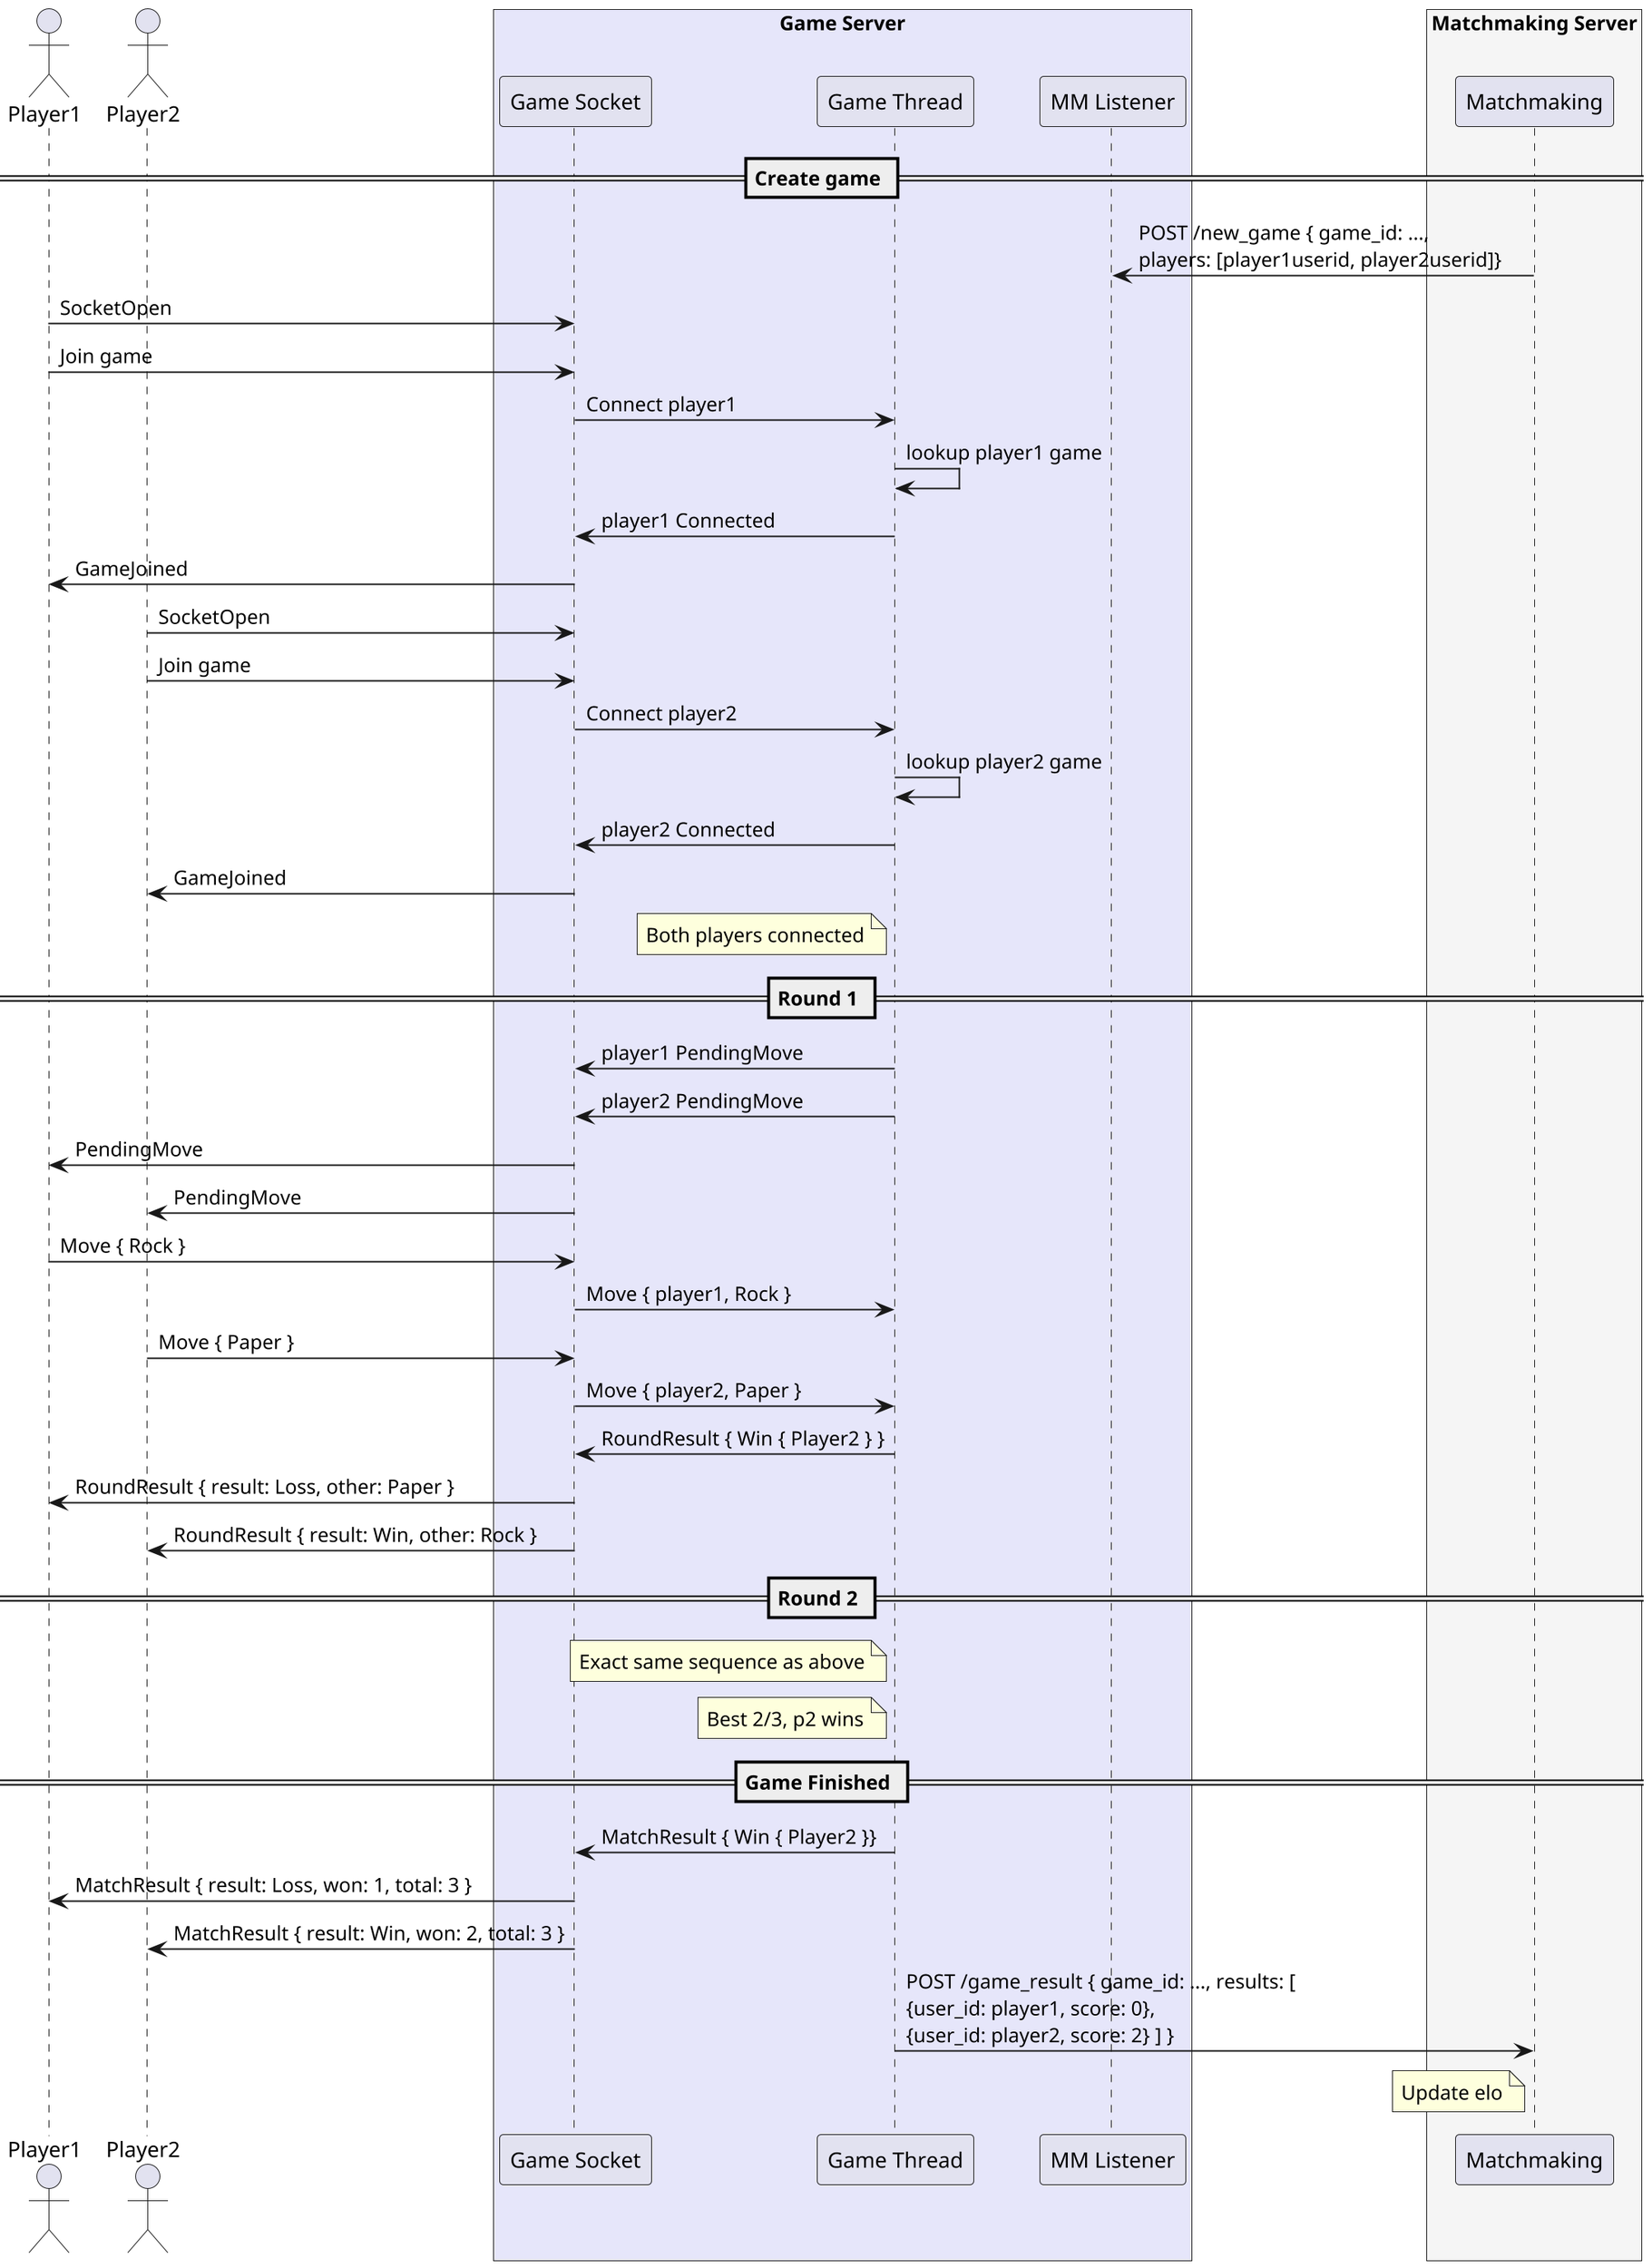 @startuml
scale 2
actor "Player1" as p1
actor "Player2" as p2
box "Game Server" #Lavender
    participant "Game Socket" as socket
    participant "Game Thread" as thread
    participant "MM Listener" as mm_listener
end box
box "Matchmaking Server" #WhiteSmoke
    participant "Matchmaking" as mm
end box


== Create game ==
mm_listener <- mm : POST /new_game { game_id: ..., \nplayers: [player1userid, player2userid]}
p1 -> socket : SocketOpen
p1 -> socket : Join game
socket -> thread : Connect player1
thread -> thread : lookup player1 game
socket <- thread : player1 Connected
p1 <- socket : GameJoined

p2 -> socket : SocketOpen
p2 -> socket : Join game
socket -> thread : Connect player2
thread -> thread : lookup player2 game
socket <- thread : player2 Connected
p2 <- socket : GameJoined
note left thread : Both players connected

== Round 1 ==
socket <- thread : player1 PendingMove
socket <- thread : player2 PendingMove
p1 <- socket : PendingMove
p2 <- socket : PendingMove
p1 -> socket : Move { Rock }
socket -> thread : Move { player1, Rock }
p2 -> socket : Move { Paper }
socket -> thread : Move { player2, Paper }
socket <- thread : RoundResult { Win { Player2 } }
p1 <- socket : RoundResult { result: Loss, other: Paper }
p2 <- socket : RoundResult { result: Win, other: Rock }

== Round 2 ==
note left thread : Exact same sequence as above
note left thread : Best 2/3, p2 wins

== Game Finished ==
socket <- thread : MatchResult { Win { Player2 }}
p1 <- socket : MatchResult { result: Loss, won: 1, total: 3 }
p2 <- socket : MatchResult { result: Win, won: 2, total: 3 }
thread -> mm : POST /game_result { game_id: ..., results: [ \n{user_id: player1, score: 0}, \n{user_id: player2, score: 2} ] }
note left mm : Update elo




@enduml

